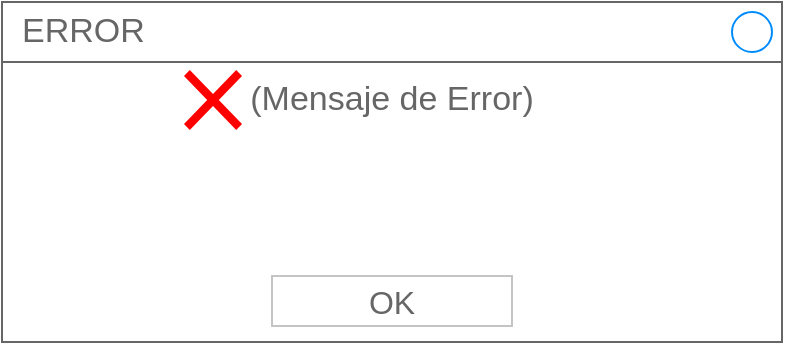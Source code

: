 <mxfile version="24.8.9">
  <diagram name="Página-1" id="RY168JG_zhAzeITV_TLn">
    <mxGraphModel dx="1674" dy="746" grid="1" gridSize="10" guides="1" tooltips="1" connect="1" arrows="1" fold="1" page="1" pageScale="1" pageWidth="827" pageHeight="1169" math="0" shadow="0">
      <root>
        <mxCell id="0" />
        <mxCell id="1" parent="0" />
        <mxCell id="QfKYzD3H9fy4odB5Kq9S-1" value="(Mensaje de Error)" style="strokeWidth=1;shadow=0;dashed=0;align=center;html=1;shape=mxgraph.mockup.containers.rrect;rSize=0;strokeColor=#666666;fontColor=#666666;fontSize=17;verticalAlign=top;whiteSpace=wrap;fillColor=#FFFFFF;spacingTop=32;" vertex="1" parent="1">
          <mxGeometry x="219" y="208" width="390" height="170" as="geometry" />
        </mxCell>
        <mxCell id="QfKYzD3H9fy4odB5Kq9S-2" value="ERROR&lt;span style=&quot;white-space: pre;&quot;&gt;&#x9;&lt;/span&gt;" style="strokeWidth=1;shadow=0;dashed=0;align=center;html=1;shape=mxgraph.mockup.containers.rrect;rSize=0;fontSize=17;fontColor=#666666;strokeColor=#666666;align=left;spacingLeft=8;fillColor=#ffffff;resizeWidth=1;whiteSpace=wrap;" vertex="1" parent="QfKYzD3H9fy4odB5Kq9S-1">
          <mxGeometry width="390" height="30" relative="1" as="geometry" />
        </mxCell>
        <mxCell id="QfKYzD3H9fy4odB5Kq9S-3" value="" style="shape=ellipse;strokeColor=#008cff;resizable=0;fillColor=none;html=1;" vertex="1" parent="QfKYzD3H9fy4odB5Kq9S-2">
          <mxGeometry x="1" y="0.5" width="20" height="20" relative="1" as="geometry">
            <mxPoint x="-25" y="-10" as="offset" />
          </mxGeometry>
        </mxCell>
        <mxCell id="QfKYzD3H9fy4odB5Kq9S-4" value="OK" style="strokeWidth=1;shadow=0;dashed=0;align=center;html=1;shape=mxgraph.mockup.containers.rrect;rSize=0;fontSize=16;fontColor=#666666;strokeColor=#c4c4c4;resizable=0;whiteSpace=wrap;fillColor=#ffffff;" vertex="1" parent="QfKYzD3H9fy4odB5Kq9S-1">
          <mxGeometry x="0.5" y="1" width="120" height="25" relative="1" as="geometry">
            <mxPoint x="-60" y="-33" as="offset" />
          </mxGeometry>
        </mxCell>
        <mxCell id="QfKYzD3H9fy4odB5Kq9S-5" value="" style="shape=mxgraph.mockup.markup.redX;fillColor=#ff0000;html=1;shadow=0;whiteSpace=wrap;strokeColor=none;" vertex="1" parent="QfKYzD3H9fy4odB5Kq9S-1">
          <mxGeometry x="91" y="34" width="29" height="30" as="geometry" />
        </mxCell>
      </root>
    </mxGraphModel>
  </diagram>
</mxfile>
